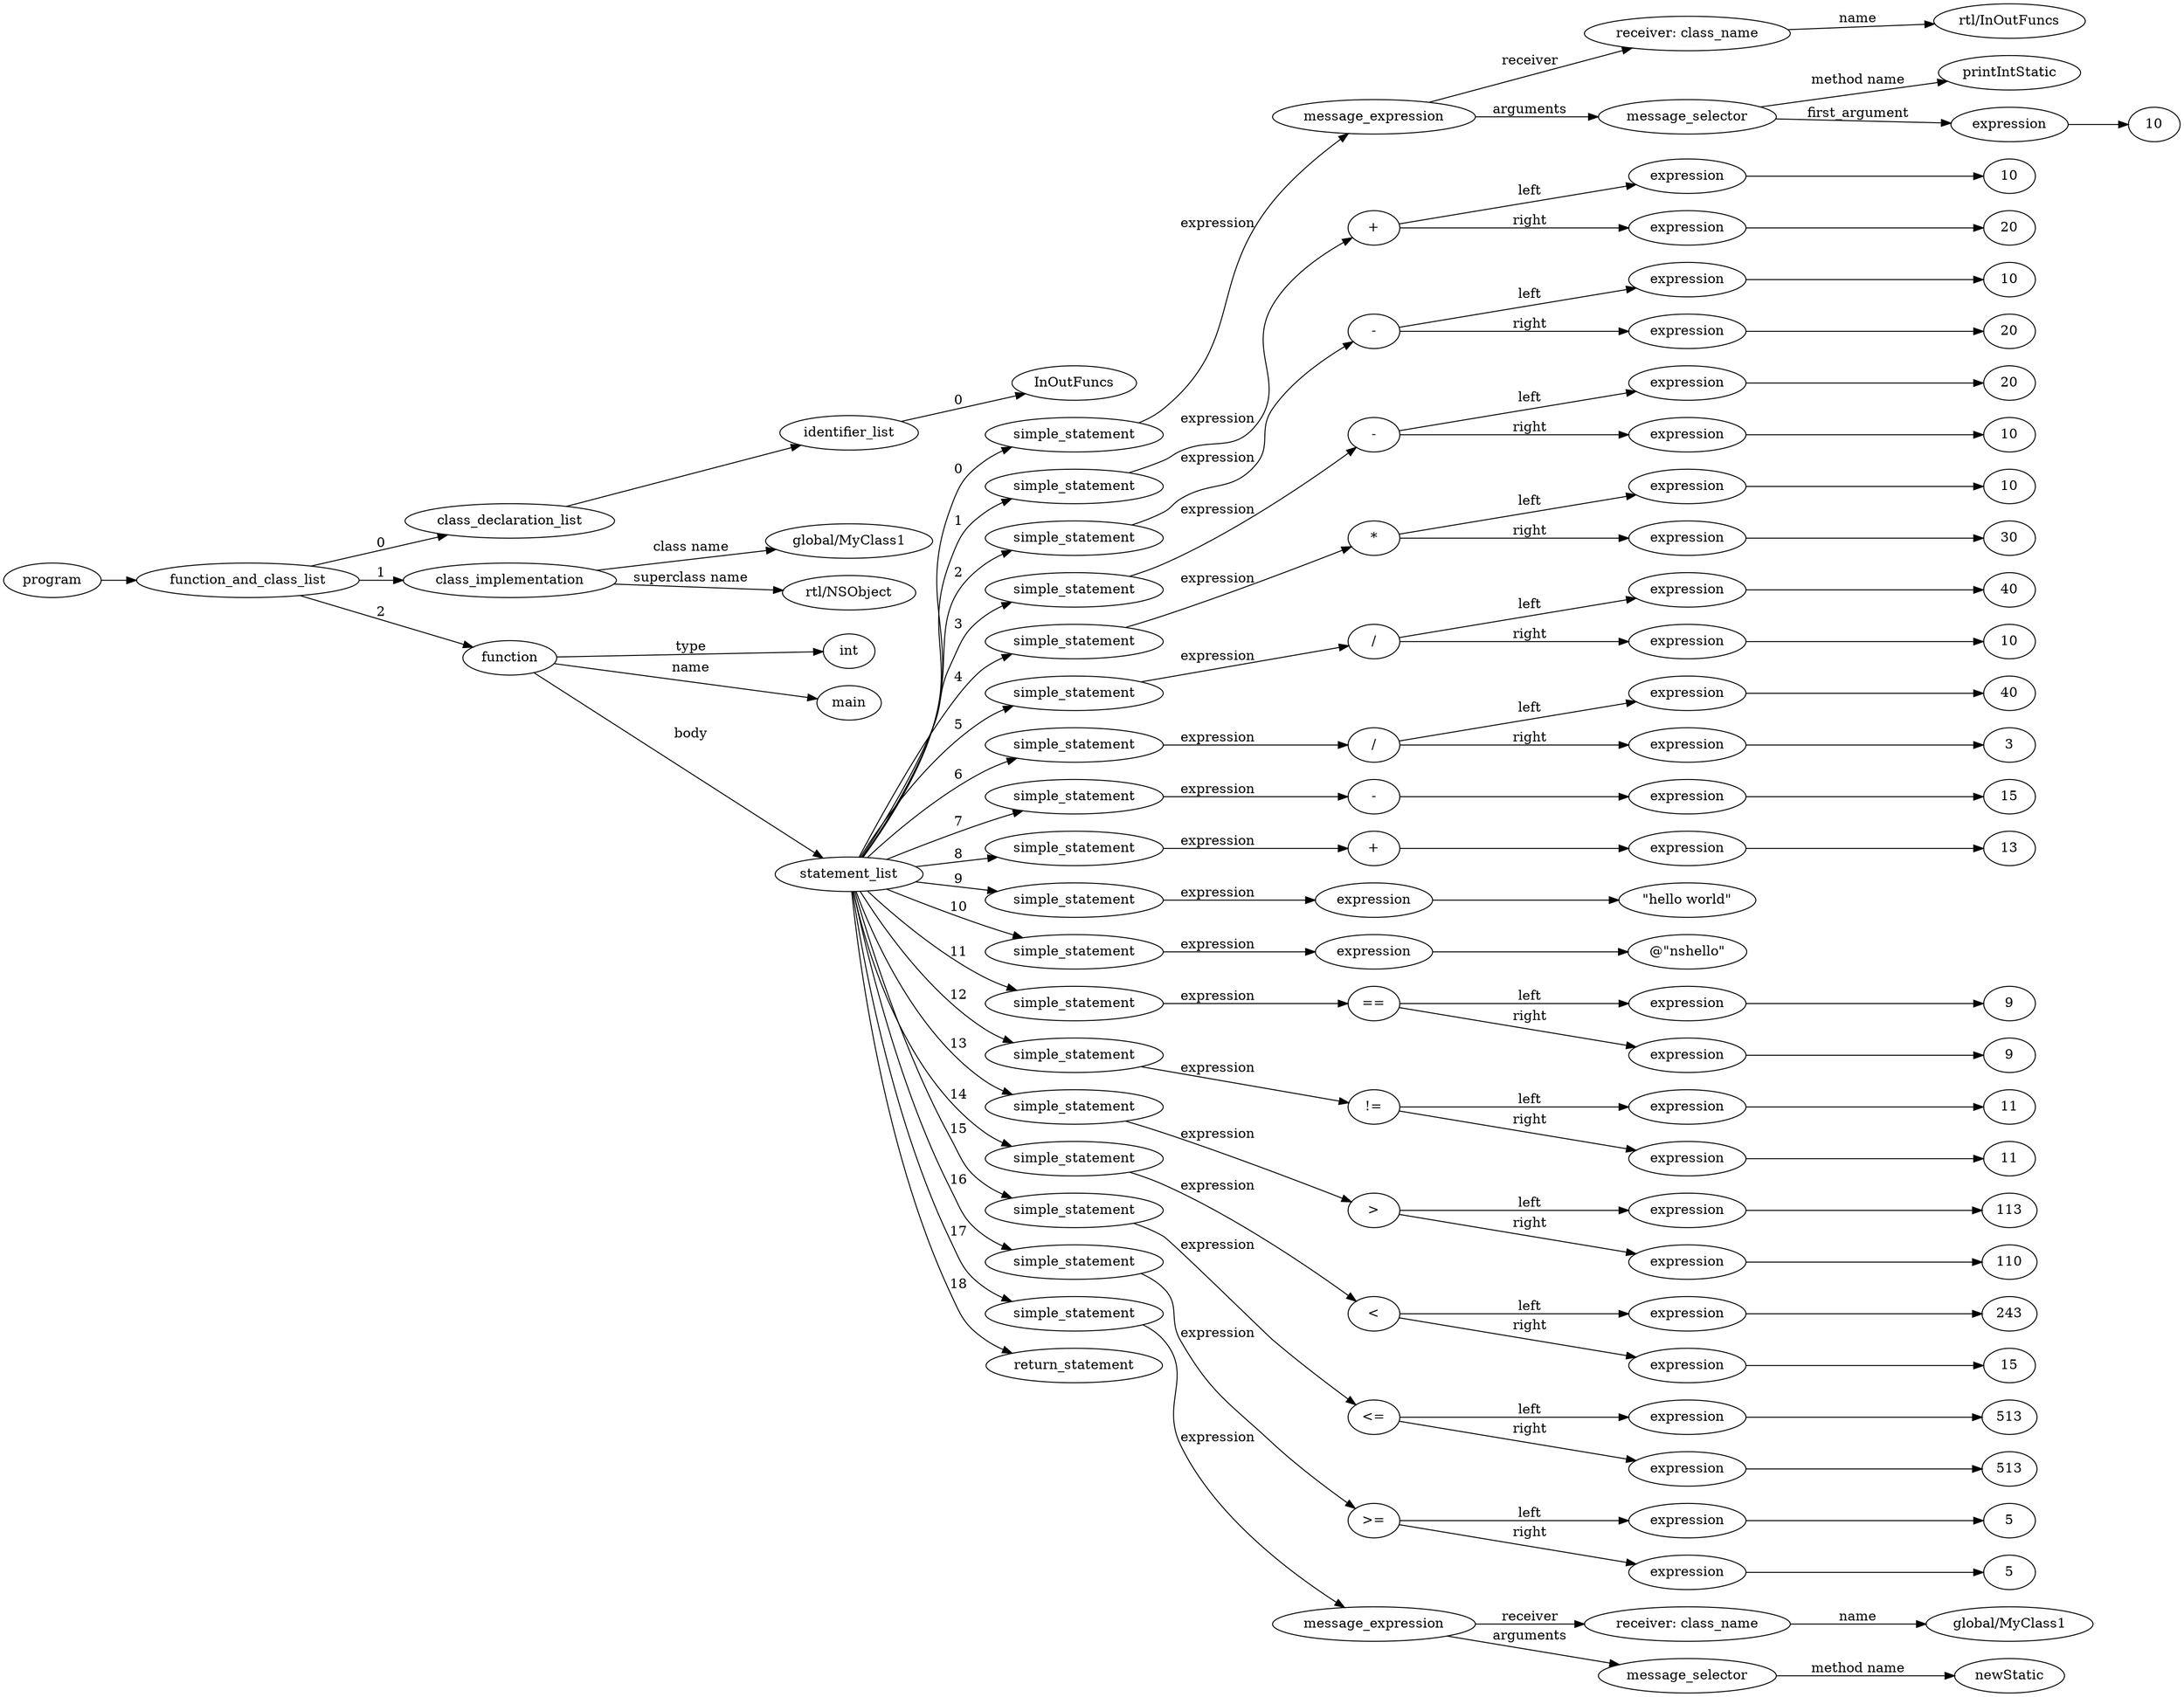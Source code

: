 digraph ObjectiveC { rankdir="LR";
103[label="program"];
103->2;
2[label="function_and_class_list"];
2->1[label="0"];
1[label="class_declaration_list"];
1->0;
0[label="identifier_list"];
0.0 [label="InOutFuncs"];
0->0.0 [label="0"];
2->3[label="1"];
3[label="class_implementation"];
3.1 [label="global/MyClass1"];
3->3.1 [label="class name"];
3.2 [label="rtl/NSObject"];
3->3.2 [label="superclass name"];
2->102[label="2"];
102[label="function"];
102->4[label="type"];
4[label="int"];
102->102.1 [label="name"];
102.1 [label="main"];
102->11[label="body"];
11[label="statement_list"];
11->10[label="0"];
10[label="simple_statement"];
10->9[label="expression"];
9[label="expression"];
9[label="message_expression"];
9->5[label="receiver"];
5[label="receiver: class_name"];
5.1 [label="rtl/InOutFuncs"];
5->5.1 [label="name"];
9->8[label="arguments"];
8[label="message_selector"];
8.1 [label="printIntStatic"];
8->8.1 [label="method name"]; 
8->7[label="first_argument"];
7[label="expression"];
7->6;
6[label="10"];
11->17[label="1"];
17[label="simple_statement"];
17->16[label="expression"];
16[label="expression"];
16[label="+"];
16->13[label="left"];
13[label="expression"];
13->12;
12[label="10"];
16->15[label="right"];
15[label="expression"];
15->14;
14[label="20"];
11->23[label="2"];
23[label="simple_statement"];
23->22[label="expression"];
22[label="expression"];
22[label="-"];
22->19[label="left"];
19[label="expression"];
19->18;
18[label="10"];
22->21[label="right"];
21[label="expression"];
21->20;
20[label="20"];
11->29[label="3"];
29[label="simple_statement"];
29->28[label="expression"];
28[label="expression"];
28[label="-"];
28->25[label="left"];
25[label="expression"];
25->24;
24[label="20"];
28->27[label="right"];
27[label="expression"];
27->26;
26[label="10"];
11->35[label="4"];
35[label="simple_statement"];
35->34[label="expression"];
34[label="expression"];
34[label="*"];
34->31[label="left"];
31[label="expression"];
31->30;
30[label="10"];
34->33[label="right"];
33[label="expression"];
33->32;
32[label="30"];
11->41[label="5"];
41[label="simple_statement"];
41->40[label="expression"];
40[label="expression"];
40[label="/"];
40->37[label="left"];
37[label="expression"];
37->36;
36[label="40"];
40->39[label="right"];
39[label="expression"];
39->38;
38[label="10"];
11->47[label="6"];
47[label="simple_statement"];
47->46[label="expression"];
46[label="expression"];
46[label="/"];
46->43[label="left"];
43[label="expression"];
43->42;
42[label="40"];
46->45[label="right"];
45[label="expression"];
45->44;
44[label="3"];
11->51[label="7"];
51[label="simple_statement"];
51->50[label="expression"];
50[label="expression"];
50[label="-"];
50->49;
49[label="expression"];
49->48;
48[label="15"];
11->55[label="8"];
55[label="simple_statement"];
55->54[label="expression"];
54[label="expression"];
54[label="+"];
54->53;
53[label="expression"];
53->52;
52[label="13"];
11->58[label="9"];
58[label="simple_statement"];
58->57[label="expression"];
57[label="expression"];
57->56;
56[label=<"hello world">];
11->61[label="10"];
61[label="simple_statement"];
61->60[label="expression"];
60[label="expression"];
60->59;
59[label=<@"nshello">];
11->67[label="11"];
67[label="simple_statement"];
67->66[label="expression"];
66[label="expression"];
66[label="=="];
66->63[label="left"];
63[label="expression"];
63->62;
62[label="9"];
66->65[label="right"];
65[label="expression"];
65->64;
64[label="9"];
11->73[label="12"];
73[label="simple_statement"];
73->72[label="expression"];
72[label="expression"];
72[label="!="];
72->69[label="left"];
69[label="expression"];
69->68;
68[label="11"];
72->71[label="right"];
71[label="expression"];
71->70;
70[label="11"];
11->79[label="13"];
79[label="simple_statement"];
79->78[label="expression"];
78[label="expression"];
78[label=">"];
78->75[label="left"];
75[label="expression"];
75->74;
74[label="113"];
78->77[label="right"];
77[label="expression"];
77->76;
76[label="110"];
11->85[label="14"];
85[label="simple_statement"];
85->84[label="expression"];
84[label="expression"];
84[label="<"];
84->81[label="left"];
81[label="expression"];
81->80;
80[label="243"];
84->83[label="right"];
83[label="expression"];
83->82;
82[label="15"];
11->91[label="15"];
91[label="simple_statement"];
91->90[label="expression"];
90[label="expression"];
90[label="<="];
90->87[label="left"];
87[label="expression"];
87->86;
86[label="513"];
90->89[label="right"];
89[label="expression"];
89->88;
88[label="513"];
11->97[label="16"];
97[label="simple_statement"];
97->96[label="expression"];
96[label="expression"];
96[label=">="];
96->93[label="left"];
93[label="expression"];
93->92;
92[label="5"];
96->95[label="right"];
95[label="expression"];
95->94;
94[label="5"];
11->101[label="17"];
101[label="simple_statement"];
101->100[label="expression"];
100[label="expression"];
100[label="message_expression"];
100->98[label="receiver"];
98[label="receiver: class_name"];
98.1 [label="global/MyClass1"];
98->98.1 [label="name"];
100->99[label="arguments"];
99[label="message_selector"];
99.1 [label="newStatic"];
99->99.1 [label="method name"]; 
11->116[label="18"];
116[label="return_statement"];
}
